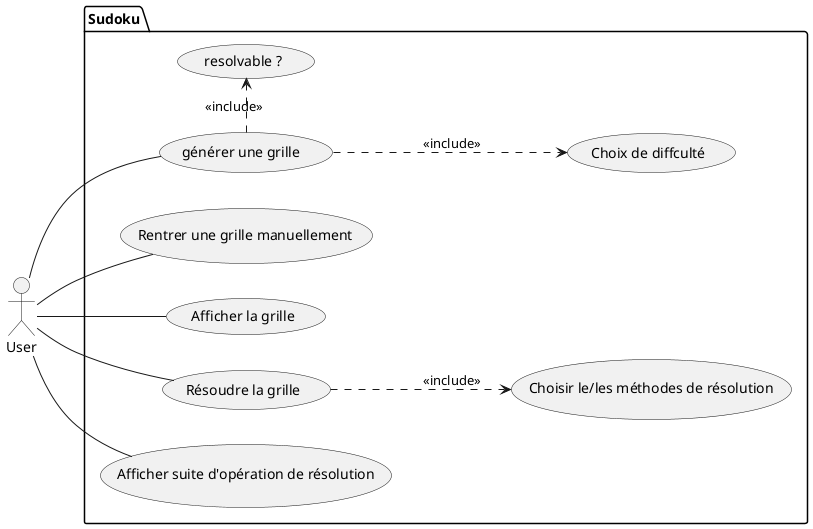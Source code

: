 @startuml
left to right direction
actor User

package Sudoku {
usecase "Rentrer une grille manuellement" as RentrerGrille
usecase "générer une grille " as GenererGrille
usecase "Afficher la grille" as AfficherGrille
usecase "Résoudre la grille" as ResoudreGrille
usecase "Choisir le/les méthodes de résolution" as choixmeth
usecase "Choix de diffculté" as Choixdifficulté
usecase "Afficher suite d'opération de résolution" as afflog
usecase "resolvable ?" as resolvable

GenererGrille .> resolvable : <<include>>
User -- GenererGrille
User -- afflog
GenererGrille ..> Choixdifficulté : <<include>>
User -- RentrerGrille

User-- AfficherGrille
User-- ResoudreGrille
ResoudreGrille ..> choixmeth : <<include>>


}
@enduml
